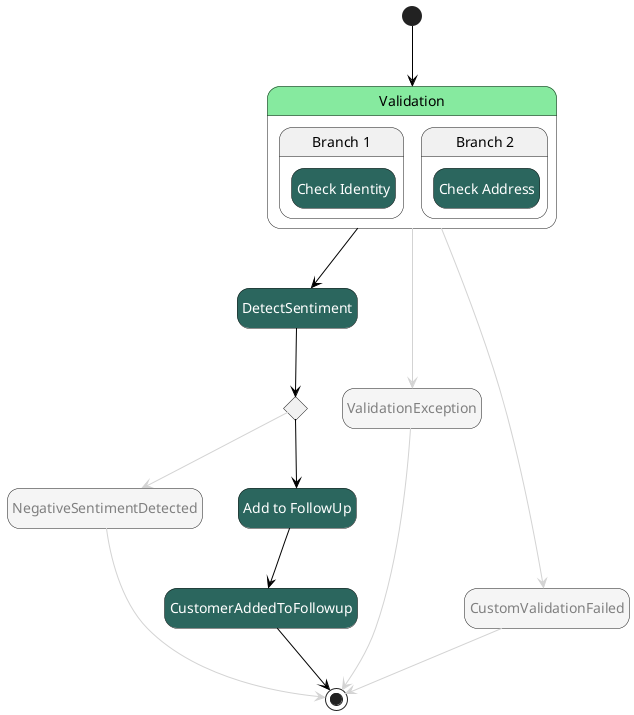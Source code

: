 @startuml
hide empty description
skinparam ArrowColor #black
skinparam state {

    BackgroundColor<<Choice>> #whitesmoke
    FontColor<<Choice>> automatic

    BackgroundColor<<aslParallel>> #whitesmoke

    BackgroundColor<<aslTask>> #lightblue
    FontColor<<aslTask>> automatic
    BackgroundColor<<Compensate>> #orange
    FontColor<<CustomStyle0>> automatic
    BackgroundColor<<CustomStyle0>> #86ea9f
    FontColor<<CustomStyle1>> automatic
    BackgroundColor<<CustomStyle1>> #2b665e
    FontColor<<CustomStyle2>> automatic
    BackgroundColor<<CustomStyle2>> #2b665e
    FontColor<<CustomStyle3>> automatic
    BackgroundColor<<CustomStyle3>> #2b665e
    FontColor<<CustomStyle4>> automatic
    BackgroundColor<<CustomStyle4>> #86ea9f
    FontColor<<CustomStyle5>> automatic
    BackgroundColor<<CustomStyle5>> #2b665e
    FontColor<<CustomStyle6>> automatic
    BackgroundColor<<CustomStyle6>> #2b665e
    FontColor<<CustomStyle7>> gray
    BackgroundColor<<CustomStyle7>> #whitesmoke
}
state "Validation" as state1<<CustomStyle0>> {
state "Branch 1" as state1_1 {
state "Check Identity" as state9<<CustomStyle1>>
}
state "Branch 2" as state1_2 {
state "Check Address" as state10<<CustomStyle2>>
}
}
state "DetectSentiment" as state2<<CustomStyle3>>
state "ValidationException" as state3<<CustomStyle7>>
state "Is Positive \nSentiment?" as state4<<Choice>>
state "NegativeSentimentDetected" as state5<<CustomStyle7>>
state "CustomValidationFailed" as state6<<CustomStyle7>>
state "Add to FollowUp" as state7<<CustomStyle5>>
state "CustomerAddedToFollowup" as state8<<CustomStyle6>>
[*] --> state1
state1 --> state2
state1 -[#lightgray]-> state6
state1 -[#lightgray]-> state3
state2 --> state4
state3 -[#lightgray]-> [*]
state4 --> state7
state4 -[#lightgray]-> state5
state5 -[#lightgray]-> [*]
state6 -[#lightgray]-> [*]
state7 --> state8
state8 --> [*]
@enduml
